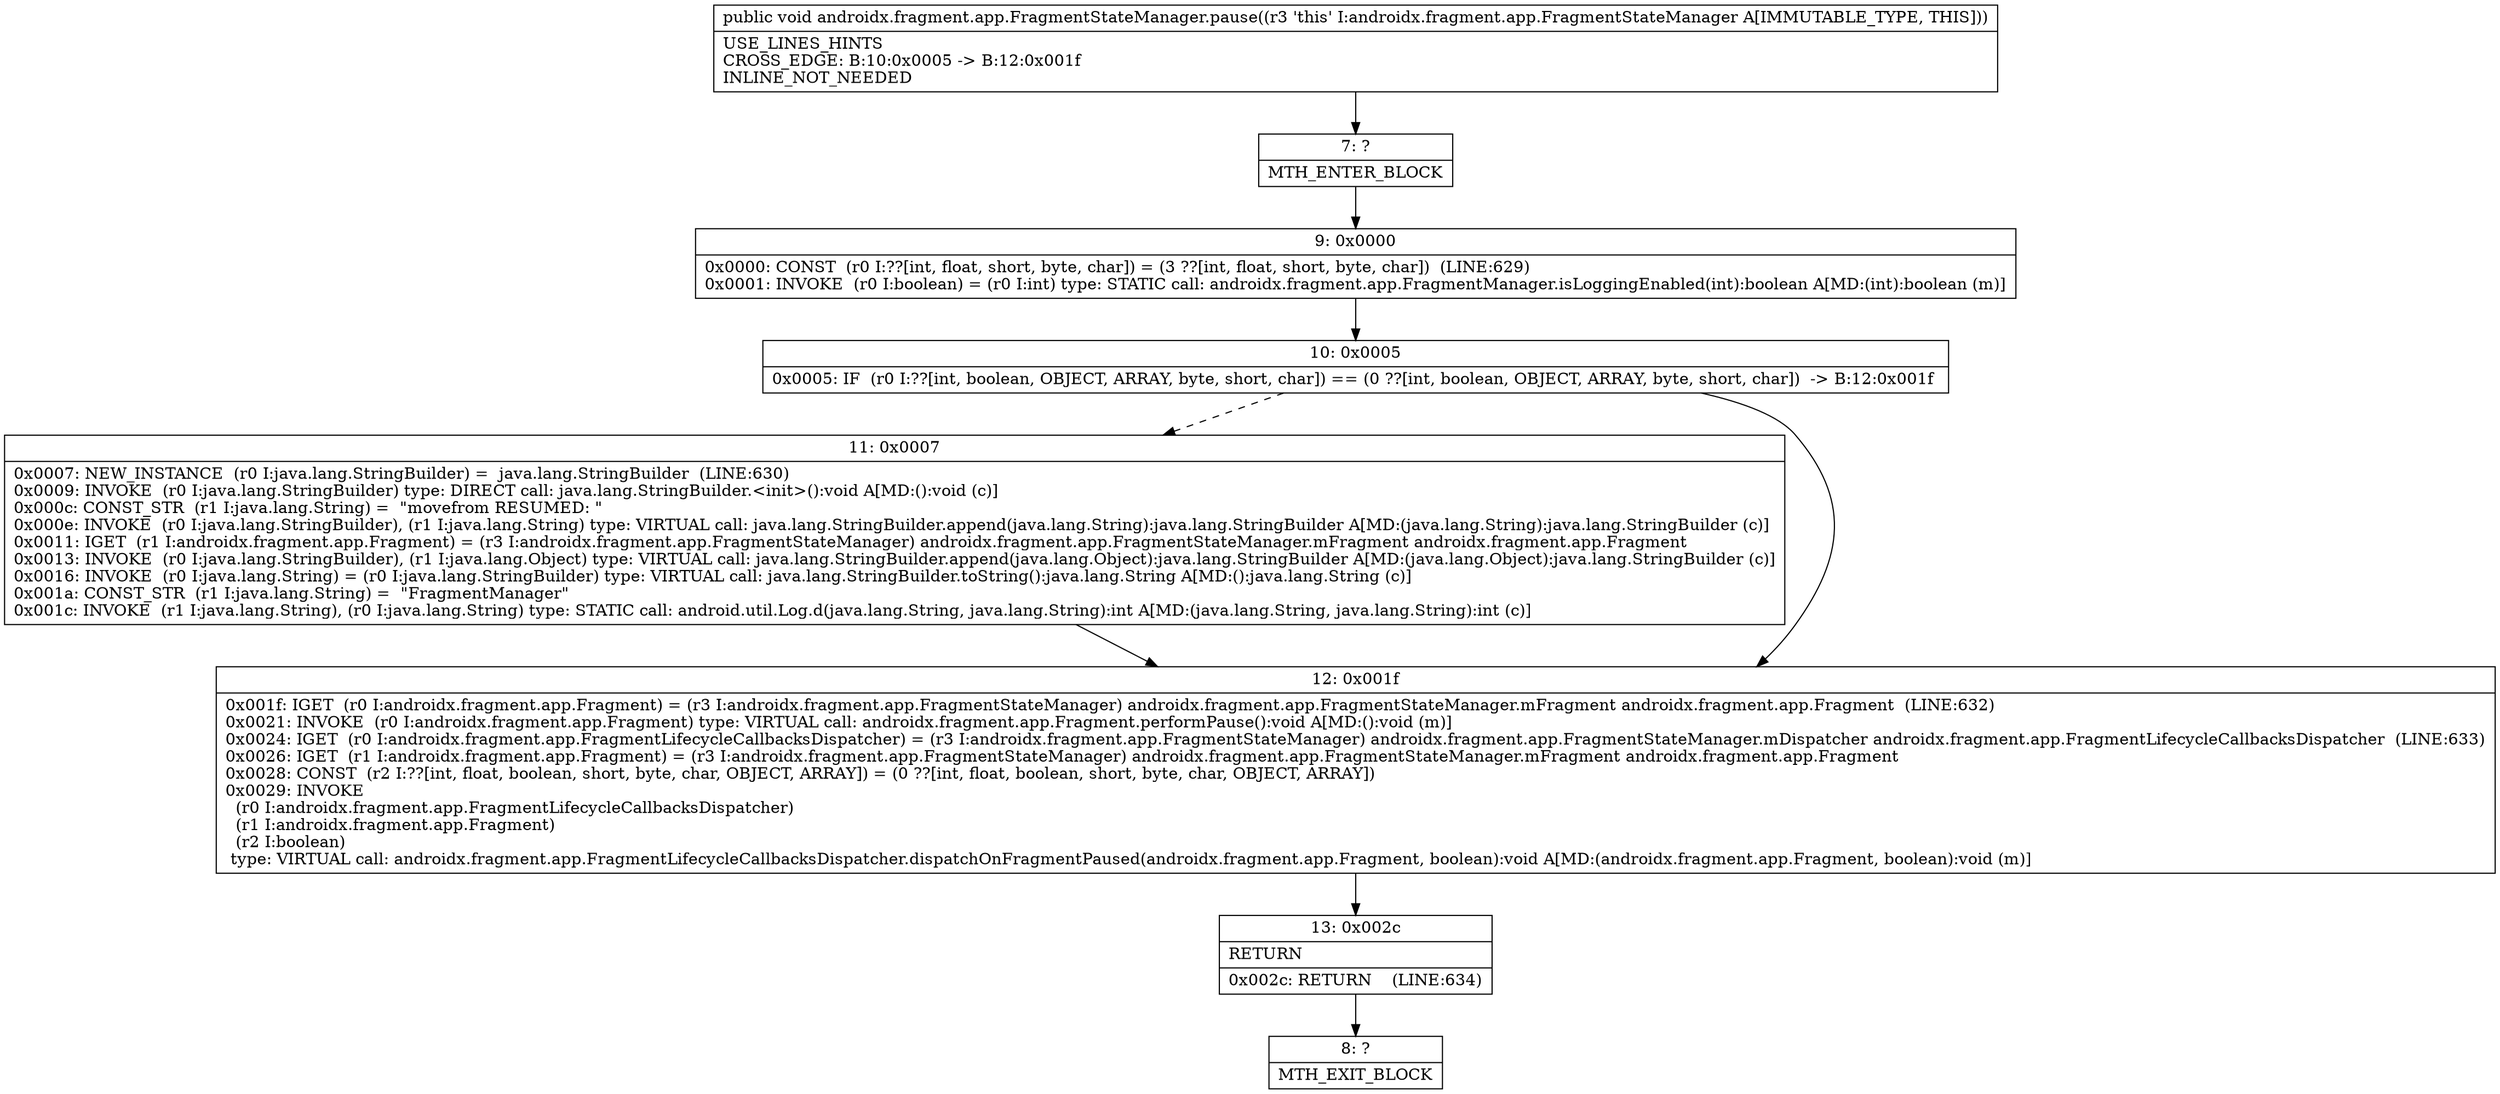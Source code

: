 digraph "CFG forandroidx.fragment.app.FragmentStateManager.pause()V" {
Node_7 [shape=record,label="{7\:\ ?|MTH_ENTER_BLOCK\l}"];
Node_9 [shape=record,label="{9\:\ 0x0000|0x0000: CONST  (r0 I:??[int, float, short, byte, char]) = (3 ??[int, float, short, byte, char])  (LINE:629)\l0x0001: INVOKE  (r0 I:boolean) = (r0 I:int) type: STATIC call: androidx.fragment.app.FragmentManager.isLoggingEnabled(int):boolean A[MD:(int):boolean (m)]\l}"];
Node_10 [shape=record,label="{10\:\ 0x0005|0x0005: IF  (r0 I:??[int, boolean, OBJECT, ARRAY, byte, short, char]) == (0 ??[int, boolean, OBJECT, ARRAY, byte, short, char])  \-\> B:12:0x001f \l}"];
Node_11 [shape=record,label="{11\:\ 0x0007|0x0007: NEW_INSTANCE  (r0 I:java.lang.StringBuilder) =  java.lang.StringBuilder  (LINE:630)\l0x0009: INVOKE  (r0 I:java.lang.StringBuilder) type: DIRECT call: java.lang.StringBuilder.\<init\>():void A[MD:():void (c)]\l0x000c: CONST_STR  (r1 I:java.lang.String) =  \"movefrom RESUMED: \" \l0x000e: INVOKE  (r0 I:java.lang.StringBuilder), (r1 I:java.lang.String) type: VIRTUAL call: java.lang.StringBuilder.append(java.lang.String):java.lang.StringBuilder A[MD:(java.lang.String):java.lang.StringBuilder (c)]\l0x0011: IGET  (r1 I:androidx.fragment.app.Fragment) = (r3 I:androidx.fragment.app.FragmentStateManager) androidx.fragment.app.FragmentStateManager.mFragment androidx.fragment.app.Fragment \l0x0013: INVOKE  (r0 I:java.lang.StringBuilder), (r1 I:java.lang.Object) type: VIRTUAL call: java.lang.StringBuilder.append(java.lang.Object):java.lang.StringBuilder A[MD:(java.lang.Object):java.lang.StringBuilder (c)]\l0x0016: INVOKE  (r0 I:java.lang.String) = (r0 I:java.lang.StringBuilder) type: VIRTUAL call: java.lang.StringBuilder.toString():java.lang.String A[MD:():java.lang.String (c)]\l0x001a: CONST_STR  (r1 I:java.lang.String) =  \"FragmentManager\" \l0x001c: INVOKE  (r1 I:java.lang.String), (r0 I:java.lang.String) type: STATIC call: android.util.Log.d(java.lang.String, java.lang.String):int A[MD:(java.lang.String, java.lang.String):int (c)]\l}"];
Node_12 [shape=record,label="{12\:\ 0x001f|0x001f: IGET  (r0 I:androidx.fragment.app.Fragment) = (r3 I:androidx.fragment.app.FragmentStateManager) androidx.fragment.app.FragmentStateManager.mFragment androidx.fragment.app.Fragment  (LINE:632)\l0x0021: INVOKE  (r0 I:androidx.fragment.app.Fragment) type: VIRTUAL call: androidx.fragment.app.Fragment.performPause():void A[MD:():void (m)]\l0x0024: IGET  (r0 I:androidx.fragment.app.FragmentLifecycleCallbacksDispatcher) = (r3 I:androidx.fragment.app.FragmentStateManager) androidx.fragment.app.FragmentStateManager.mDispatcher androidx.fragment.app.FragmentLifecycleCallbacksDispatcher  (LINE:633)\l0x0026: IGET  (r1 I:androidx.fragment.app.Fragment) = (r3 I:androidx.fragment.app.FragmentStateManager) androidx.fragment.app.FragmentStateManager.mFragment androidx.fragment.app.Fragment \l0x0028: CONST  (r2 I:??[int, float, boolean, short, byte, char, OBJECT, ARRAY]) = (0 ??[int, float, boolean, short, byte, char, OBJECT, ARRAY]) \l0x0029: INVOKE  \l  (r0 I:androidx.fragment.app.FragmentLifecycleCallbacksDispatcher)\l  (r1 I:androidx.fragment.app.Fragment)\l  (r2 I:boolean)\l type: VIRTUAL call: androidx.fragment.app.FragmentLifecycleCallbacksDispatcher.dispatchOnFragmentPaused(androidx.fragment.app.Fragment, boolean):void A[MD:(androidx.fragment.app.Fragment, boolean):void (m)]\l}"];
Node_13 [shape=record,label="{13\:\ 0x002c|RETURN\l|0x002c: RETURN    (LINE:634)\l}"];
Node_8 [shape=record,label="{8\:\ ?|MTH_EXIT_BLOCK\l}"];
MethodNode[shape=record,label="{public void androidx.fragment.app.FragmentStateManager.pause((r3 'this' I:androidx.fragment.app.FragmentStateManager A[IMMUTABLE_TYPE, THIS]))  | USE_LINES_HINTS\lCROSS_EDGE: B:10:0x0005 \-\> B:12:0x001f\lINLINE_NOT_NEEDED\l}"];
MethodNode -> Node_7;Node_7 -> Node_9;
Node_9 -> Node_10;
Node_10 -> Node_11[style=dashed];
Node_10 -> Node_12;
Node_11 -> Node_12;
Node_12 -> Node_13;
Node_13 -> Node_8;
}


